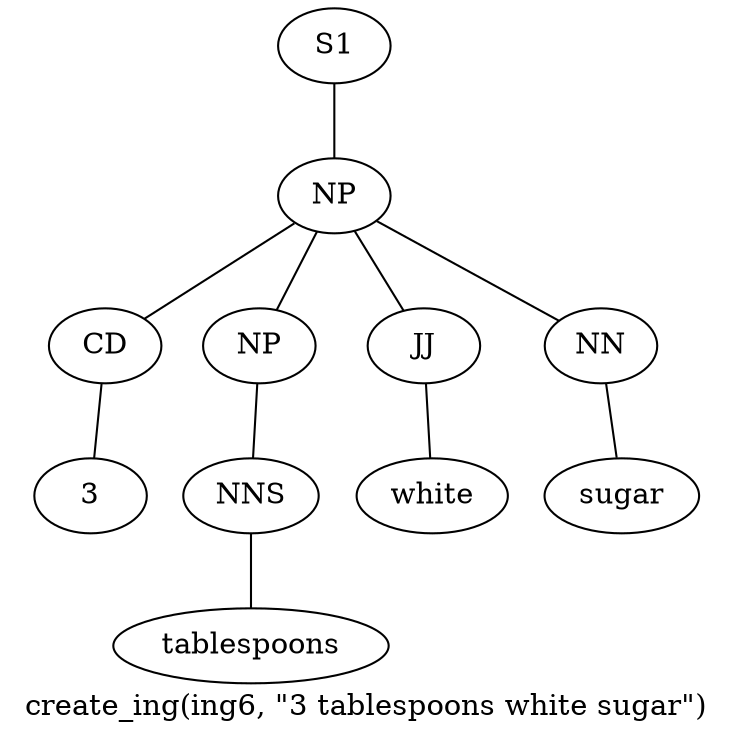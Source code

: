 graph SyntaxGraph {
	label = "create_ing(ing6, \"3 tablespoons white sugar\")";
	Node0 [label="S1"];
	Node1 [label="NP"];
	Node2 [label="CD"];
	Node3 [label="3"];
	Node4 [label="NP"];
	Node5 [label="NNS"];
	Node6 [label="tablespoons"];
	Node7 [label="JJ"];
	Node8 [label="white"];
	Node9 [label="NN"];
	Node10 [label="sugar"];

	Node0 -- Node1;
	Node1 -- Node2;
	Node1 -- Node4;
	Node1 -- Node7;
	Node1 -- Node9;
	Node2 -- Node3;
	Node4 -- Node5;
	Node5 -- Node6;
	Node7 -- Node8;
	Node9 -- Node10;
}